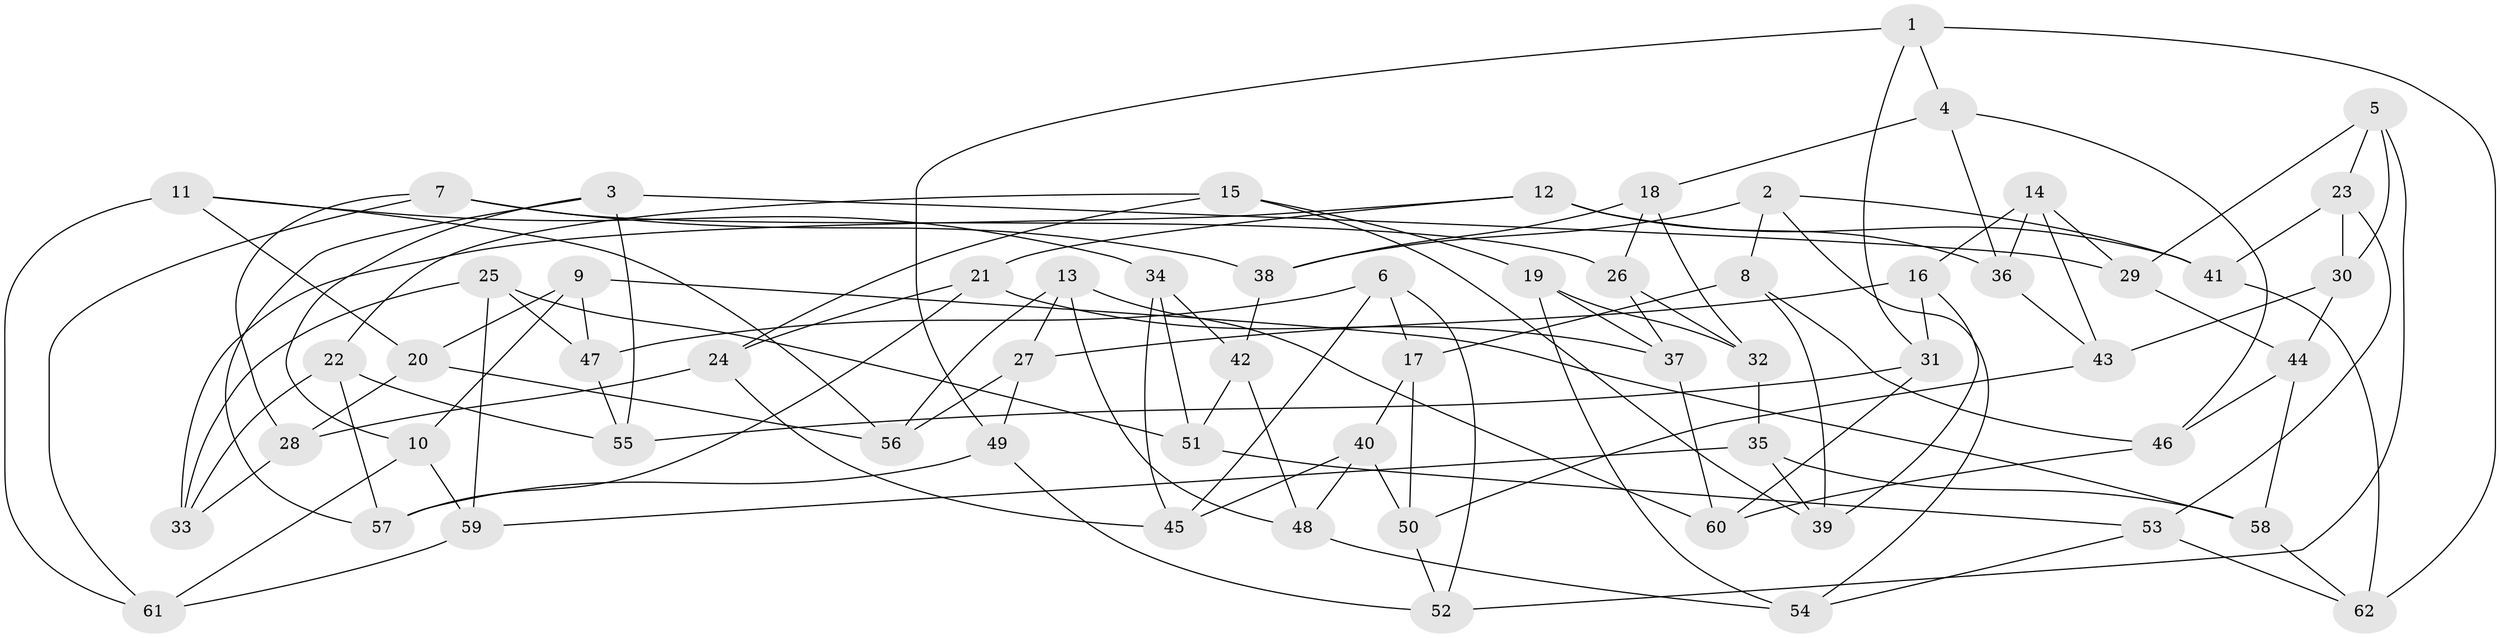 // Generated by graph-tools (version 1.1) at 2025/37/03/09/25 02:37:59]
// undirected, 62 vertices, 124 edges
graph export_dot {
graph [start="1"]
  node [color=gray90,style=filled];
  1;
  2;
  3;
  4;
  5;
  6;
  7;
  8;
  9;
  10;
  11;
  12;
  13;
  14;
  15;
  16;
  17;
  18;
  19;
  20;
  21;
  22;
  23;
  24;
  25;
  26;
  27;
  28;
  29;
  30;
  31;
  32;
  33;
  34;
  35;
  36;
  37;
  38;
  39;
  40;
  41;
  42;
  43;
  44;
  45;
  46;
  47;
  48;
  49;
  50;
  51;
  52;
  53;
  54;
  55;
  56;
  57;
  58;
  59;
  60;
  61;
  62;
  1 -- 4;
  1 -- 31;
  1 -- 49;
  1 -- 62;
  2 -- 8;
  2 -- 54;
  2 -- 41;
  2 -- 38;
  3 -- 55;
  3 -- 29;
  3 -- 57;
  3 -- 10;
  4 -- 18;
  4 -- 36;
  4 -- 46;
  5 -- 52;
  5 -- 30;
  5 -- 29;
  5 -- 23;
  6 -- 52;
  6 -- 17;
  6 -- 45;
  6 -- 47;
  7 -- 61;
  7 -- 28;
  7 -- 38;
  7 -- 26;
  8 -- 17;
  8 -- 46;
  8 -- 39;
  9 -- 47;
  9 -- 20;
  9 -- 10;
  9 -- 58;
  10 -- 59;
  10 -- 61;
  11 -- 34;
  11 -- 56;
  11 -- 20;
  11 -- 61;
  12 -- 41;
  12 -- 36;
  12 -- 21;
  12 -- 33;
  13 -- 60;
  13 -- 27;
  13 -- 48;
  13 -- 56;
  14 -- 16;
  14 -- 36;
  14 -- 29;
  14 -- 43;
  15 -- 22;
  15 -- 24;
  15 -- 19;
  15 -- 39;
  16 -- 31;
  16 -- 27;
  16 -- 39;
  17 -- 40;
  17 -- 50;
  18 -- 38;
  18 -- 26;
  18 -- 32;
  19 -- 32;
  19 -- 37;
  19 -- 54;
  20 -- 56;
  20 -- 28;
  21 -- 57;
  21 -- 37;
  21 -- 24;
  22 -- 55;
  22 -- 33;
  22 -- 57;
  23 -- 53;
  23 -- 30;
  23 -- 41;
  24 -- 45;
  24 -- 28;
  25 -- 33;
  25 -- 51;
  25 -- 59;
  25 -- 47;
  26 -- 32;
  26 -- 37;
  27 -- 56;
  27 -- 49;
  28 -- 33;
  29 -- 44;
  30 -- 43;
  30 -- 44;
  31 -- 60;
  31 -- 55;
  32 -- 35;
  34 -- 51;
  34 -- 45;
  34 -- 42;
  35 -- 58;
  35 -- 39;
  35 -- 59;
  36 -- 43;
  37 -- 60;
  38 -- 42;
  40 -- 48;
  40 -- 45;
  40 -- 50;
  41 -- 62;
  42 -- 51;
  42 -- 48;
  43 -- 50;
  44 -- 58;
  44 -- 46;
  46 -- 60;
  47 -- 55;
  48 -- 54;
  49 -- 57;
  49 -- 52;
  50 -- 52;
  51 -- 53;
  53 -- 62;
  53 -- 54;
  58 -- 62;
  59 -- 61;
}
